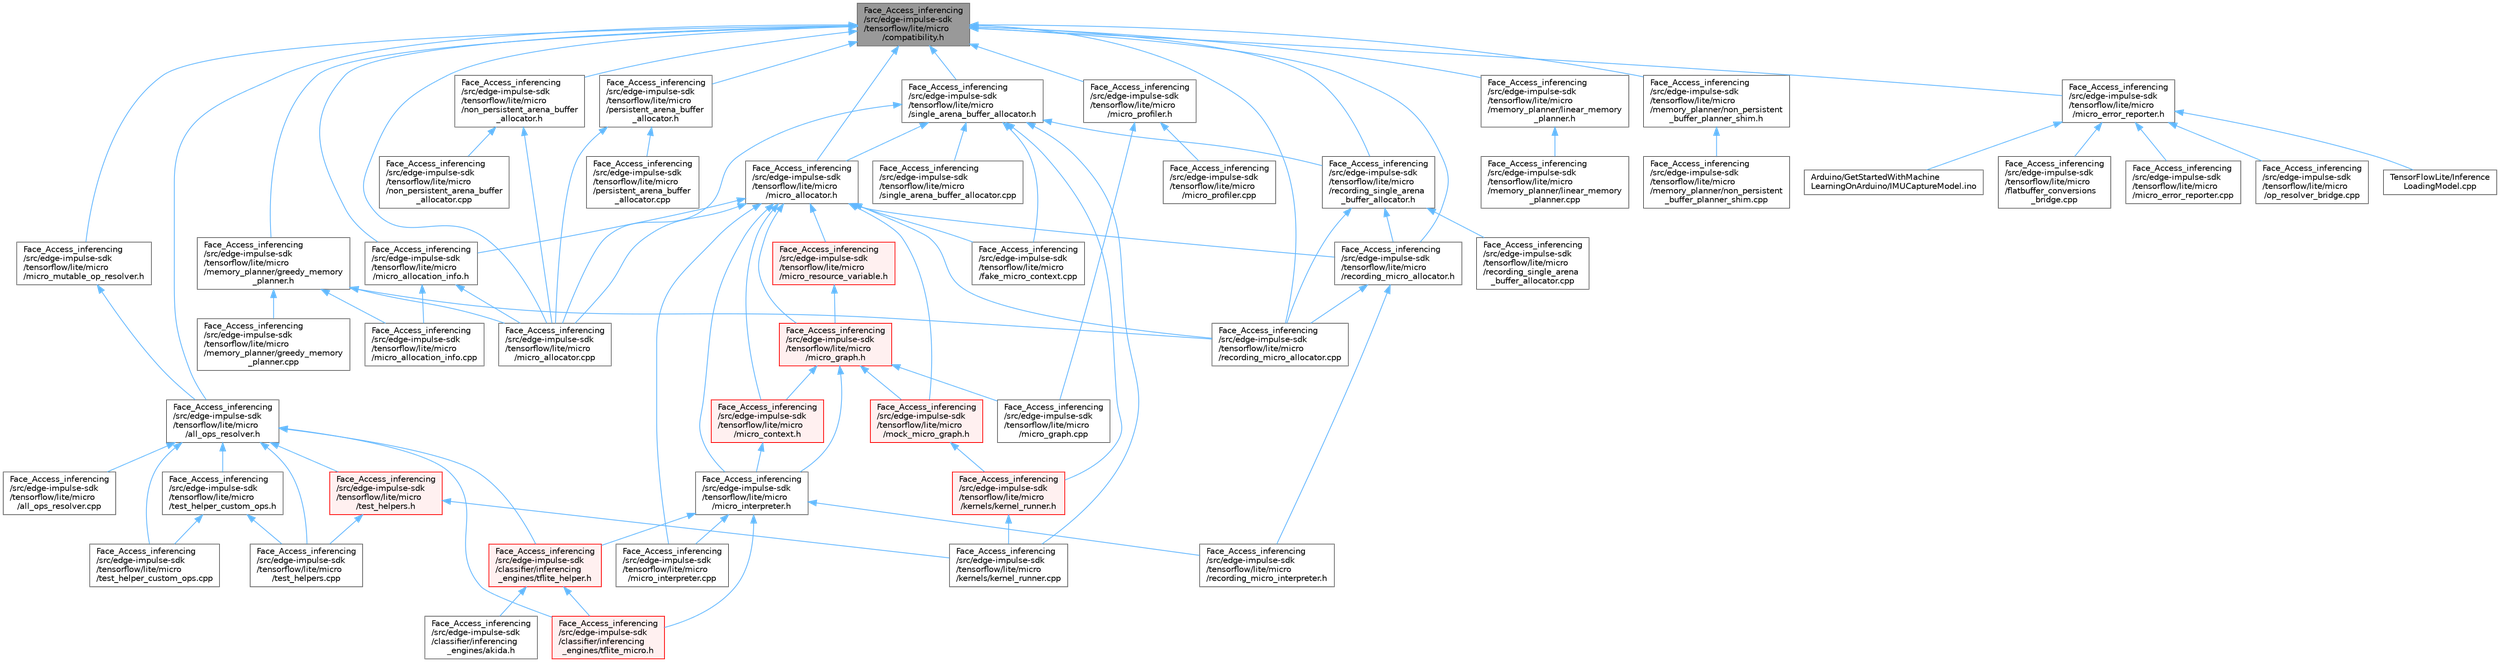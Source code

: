 digraph "Face_Access_inferencing/src/edge-impulse-sdk/tensorflow/lite/micro/compatibility.h"
{
 // LATEX_PDF_SIZE
  bgcolor="transparent";
  edge [fontname=Helvetica,fontsize=10,labelfontname=Helvetica,labelfontsize=10];
  node [fontname=Helvetica,fontsize=10,shape=box,height=0.2,width=0.4];
  Node1 [id="Node000001",label="Face_Access_inferencing\l/src/edge-impulse-sdk\l/tensorflow/lite/micro\l/compatibility.h",height=0.2,width=0.4,color="gray40", fillcolor="grey60", style="filled", fontcolor="black",tooltip=" "];
  Node1 -> Node2 [id="edge1_Node000001_Node000002",dir="back",color="steelblue1",style="solid",tooltip=" "];
  Node2 [id="Node000002",label="Face_Access_inferencing\l/src/edge-impulse-sdk\l/tensorflow/lite/micro\l/all_ops_resolver.h",height=0.2,width=0.4,color="grey40", fillcolor="white", style="filled",URL="$_face___access__inferencing_2src_2edge-impulse-sdk_2tensorflow_2lite_2micro_2all__ops__resolver_8h.html",tooltip=" "];
  Node2 -> Node3 [id="edge2_Node000002_Node000003",dir="back",color="steelblue1",style="solid",tooltip=" "];
  Node3 [id="Node000003",label="Face_Access_inferencing\l/src/edge-impulse-sdk\l/classifier/inferencing\l_engines/tflite_helper.h",height=0.2,width=0.4,color="red", fillcolor="#FFF0F0", style="filled",URL="$tflite__helper_8h.html",tooltip=" "];
  Node3 -> Node4 [id="edge3_Node000003_Node000004",dir="back",color="steelblue1",style="solid",tooltip=" "];
  Node4 [id="Node000004",label="Face_Access_inferencing\l/src/edge-impulse-sdk\l/classifier/inferencing\l_engines/akida.h",height=0.2,width=0.4,color="grey40", fillcolor="white", style="filled",URL="$akida_8h.html",tooltip=" "];
  Node3 -> Node6 [id="edge4_Node000003_Node000006",dir="back",color="steelblue1",style="solid",tooltip=" "];
  Node6 [id="Node000006",label="Face_Access_inferencing\l/src/edge-impulse-sdk\l/classifier/inferencing\l_engines/tflite_micro.h",height=0.2,width=0.4,color="red", fillcolor="#FFF0F0", style="filled",URL="$tflite__micro_8h.html",tooltip=" "];
  Node2 -> Node6 [id="edge5_Node000002_Node000006",dir="back",color="steelblue1",style="solid",tooltip=" "];
  Node2 -> Node39 [id="edge6_Node000002_Node000039",dir="back",color="steelblue1",style="solid",tooltip=" "];
  Node39 [id="Node000039",label="Face_Access_inferencing\l/src/edge-impulse-sdk\l/tensorflow/lite/micro\l/all_ops_resolver.cpp",height=0.2,width=0.4,color="grey40", fillcolor="white", style="filled",URL="$_face___access__inferencing_2src_2edge-impulse-sdk_2tensorflow_2lite_2micro_2all__ops__resolver_8cpp.html",tooltip=" "];
  Node2 -> Node40 [id="edge7_Node000002_Node000040",dir="back",color="steelblue1",style="solid",tooltip=" "];
  Node40 [id="Node000040",label="Face_Access_inferencing\l/src/edge-impulse-sdk\l/tensorflow/lite/micro\l/test_helper_custom_ops.cpp",height=0.2,width=0.4,color="grey40", fillcolor="white", style="filled",URL="$_face___access__inferencing_2src_2edge-impulse-sdk_2tensorflow_2lite_2micro_2test__helper__custom__ops_8cpp.html",tooltip=" "];
  Node2 -> Node41 [id="edge8_Node000002_Node000041",dir="back",color="steelblue1",style="solid",tooltip=" "];
  Node41 [id="Node000041",label="Face_Access_inferencing\l/src/edge-impulse-sdk\l/tensorflow/lite/micro\l/test_helper_custom_ops.h",height=0.2,width=0.4,color="grey40", fillcolor="white", style="filled",URL="$_face___access__inferencing_2src_2edge-impulse-sdk_2tensorflow_2lite_2micro_2test__helper__custom__ops_8h.html",tooltip=" "];
  Node41 -> Node40 [id="edge9_Node000041_Node000040",dir="back",color="steelblue1",style="solid",tooltip=" "];
  Node41 -> Node42 [id="edge10_Node000041_Node000042",dir="back",color="steelblue1",style="solid",tooltip=" "];
  Node42 [id="Node000042",label="Face_Access_inferencing\l/src/edge-impulse-sdk\l/tensorflow/lite/micro\l/test_helpers.cpp",height=0.2,width=0.4,color="grey40", fillcolor="white", style="filled",URL="$_face___access__inferencing_2src_2edge-impulse-sdk_2tensorflow_2lite_2micro_2test__helpers_8cpp.html",tooltip=" "];
  Node2 -> Node42 [id="edge11_Node000002_Node000042",dir="back",color="steelblue1",style="solid",tooltip=" "];
  Node2 -> Node43 [id="edge12_Node000002_Node000043",dir="back",color="steelblue1",style="solid",tooltip=" "];
  Node43 [id="Node000043",label="Face_Access_inferencing\l/src/edge-impulse-sdk\l/tensorflow/lite/micro\l/test_helpers.h",height=0.2,width=0.4,color="red", fillcolor="#FFF0F0", style="filled",URL="$_face___access__inferencing_2src_2edge-impulse-sdk_2tensorflow_2lite_2micro_2test__helpers_8h.html",tooltip=" "];
  Node43 -> Node45 [id="edge13_Node000043_Node000045",dir="back",color="steelblue1",style="solid",tooltip=" "];
  Node45 [id="Node000045",label="Face_Access_inferencing\l/src/edge-impulse-sdk\l/tensorflow/lite/micro\l/kernels/kernel_runner.cpp",height=0.2,width=0.4,color="grey40", fillcolor="white", style="filled",URL="$_face___access__inferencing_2src_2edge-impulse-sdk_2tensorflow_2lite_2micro_2kernels_2kernel__runner_8cpp.html",tooltip=" "];
  Node43 -> Node42 [id="edge14_Node000043_Node000042",dir="back",color="steelblue1",style="solid",tooltip=" "];
  Node1 -> Node48 [id="edge15_Node000001_Node000048",dir="back",color="steelblue1",style="solid",tooltip=" "];
  Node48 [id="Node000048",label="Face_Access_inferencing\l/src/edge-impulse-sdk\l/tensorflow/lite/micro\l/memory_planner/greedy_memory\l_planner.h",height=0.2,width=0.4,color="grey40", fillcolor="white", style="filled",URL="$_face___access__inferencing_2src_2edge-impulse-sdk_2tensorflow_2lite_2micro_2memory__planner_2greedy__memory__planner_8h.html",tooltip=" "];
  Node48 -> Node49 [id="edge16_Node000048_Node000049",dir="back",color="steelblue1",style="solid",tooltip=" "];
  Node49 [id="Node000049",label="Face_Access_inferencing\l/src/edge-impulse-sdk\l/tensorflow/lite/micro\l/memory_planner/greedy_memory\l_planner.cpp",height=0.2,width=0.4,color="grey40", fillcolor="white", style="filled",URL="$_face___access__inferencing_2src_2edge-impulse-sdk_2tensorflow_2lite_2micro_2memory__planner_2greedy__memory__planner_8cpp.html",tooltip=" "];
  Node48 -> Node50 [id="edge17_Node000048_Node000050",dir="back",color="steelblue1",style="solid",tooltip=" "];
  Node50 [id="Node000050",label="Face_Access_inferencing\l/src/edge-impulse-sdk\l/tensorflow/lite/micro\l/micro_allocation_info.cpp",height=0.2,width=0.4,color="grey40", fillcolor="white", style="filled",URL="$_face___access__inferencing_2src_2edge-impulse-sdk_2tensorflow_2lite_2micro_2micro__allocation__info_8cpp.html",tooltip=" "];
  Node48 -> Node51 [id="edge18_Node000048_Node000051",dir="back",color="steelblue1",style="solid",tooltip=" "];
  Node51 [id="Node000051",label="Face_Access_inferencing\l/src/edge-impulse-sdk\l/tensorflow/lite/micro\l/micro_allocator.cpp",height=0.2,width=0.4,color="grey40", fillcolor="white", style="filled",URL="$_face___access__inferencing_2src_2edge-impulse-sdk_2tensorflow_2lite_2micro_2micro__allocator_8cpp.html",tooltip=" "];
  Node48 -> Node52 [id="edge19_Node000048_Node000052",dir="back",color="steelblue1",style="solid",tooltip=" "];
  Node52 [id="Node000052",label="Face_Access_inferencing\l/src/edge-impulse-sdk\l/tensorflow/lite/micro\l/recording_micro_allocator.cpp",height=0.2,width=0.4,color="grey40", fillcolor="white", style="filled",URL="$_face___access__inferencing_2src_2edge-impulse-sdk_2tensorflow_2lite_2micro_2recording__micro__allocator_8cpp.html",tooltip=" "];
  Node1 -> Node53 [id="edge20_Node000001_Node000053",dir="back",color="steelblue1",style="solid",tooltip=" "];
  Node53 [id="Node000053",label="Face_Access_inferencing\l/src/edge-impulse-sdk\l/tensorflow/lite/micro\l/memory_planner/linear_memory\l_planner.h",height=0.2,width=0.4,color="grey40", fillcolor="white", style="filled",URL="$_face___access__inferencing_2src_2edge-impulse-sdk_2tensorflow_2lite_2micro_2memory__planner_2linear__memory__planner_8h.html",tooltip=" "];
  Node53 -> Node54 [id="edge21_Node000053_Node000054",dir="back",color="steelblue1",style="solid",tooltip=" "];
  Node54 [id="Node000054",label="Face_Access_inferencing\l/src/edge-impulse-sdk\l/tensorflow/lite/micro\l/memory_planner/linear_memory\l_planner.cpp",height=0.2,width=0.4,color="grey40", fillcolor="white", style="filled",URL="$_face___access__inferencing_2src_2edge-impulse-sdk_2tensorflow_2lite_2micro_2memory__planner_2linear__memory__planner_8cpp.html",tooltip=" "];
  Node1 -> Node55 [id="edge22_Node000001_Node000055",dir="back",color="steelblue1",style="solid",tooltip=" "];
  Node55 [id="Node000055",label="Face_Access_inferencing\l/src/edge-impulse-sdk\l/tensorflow/lite/micro\l/memory_planner/non_persistent\l_buffer_planner_shim.h",height=0.2,width=0.4,color="grey40", fillcolor="white", style="filled",URL="$_face___access__inferencing_2src_2edge-impulse-sdk_2tensorflow_2lite_2micro_2memory__planner_2no2223cfde05ea17d0b73985ece121ab3d.html",tooltip=" "];
  Node55 -> Node56 [id="edge23_Node000055_Node000056",dir="back",color="steelblue1",style="solid",tooltip=" "];
  Node56 [id="Node000056",label="Face_Access_inferencing\l/src/edge-impulse-sdk\l/tensorflow/lite/micro\l/memory_planner/non_persistent\l_buffer_planner_shim.cpp",height=0.2,width=0.4,color="grey40", fillcolor="white", style="filled",URL="$_face___access__inferencing_2src_2edge-impulse-sdk_2tensorflow_2lite_2micro_2memory__planner_2noaf11cb3da108ce9be87889709a5aeb82.html",tooltip=" "];
  Node1 -> Node57 [id="edge24_Node000001_Node000057",dir="back",color="steelblue1",style="solid",tooltip=" "];
  Node57 [id="Node000057",label="Face_Access_inferencing\l/src/edge-impulse-sdk\l/tensorflow/lite/micro\l/micro_allocation_info.h",height=0.2,width=0.4,color="grey40", fillcolor="white", style="filled",URL="$_face___access__inferencing_2src_2edge-impulse-sdk_2tensorflow_2lite_2micro_2micro__allocation__info_8h.html",tooltip=" "];
  Node57 -> Node50 [id="edge25_Node000057_Node000050",dir="back",color="steelblue1",style="solid",tooltip=" "];
  Node57 -> Node51 [id="edge26_Node000057_Node000051",dir="back",color="steelblue1",style="solid",tooltip=" "];
  Node1 -> Node51 [id="edge27_Node000001_Node000051",dir="back",color="steelblue1",style="solid",tooltip=" "];
  Node1 -> Node58 [id="edge28_Node000001_Node000058",dir="back",color="steelblue1",style="solid",tooltip=" "];
  Node58 [id="Node000058",label="Face_Access_inferencing\l/src/edge-impulse-sdk\l/tensorflow/lite/micro\l/micro_allocator.h",height=0.2,width=0.4,color="grey40", fillcolor="white", style="filled",URL="$_face___access__inferencing_2src_2edge-impulse-sdk_2tensorflow_2lite_2micro_2micro__allocator_8h.html",tooltip=" "];
  Node58 -> Node59 [id="edge29_Node000058_Node000059",dir="back",color="steelblue1",style="solid",tooltip=" "];
  Node59 [id="Node000059",label="Face_Access_inferencing\l/src/edge-impulse-sdk\l/tensorflow/lite/micro\l/fake_micro_context.cpp",height=0.2,width=0.4,color="grey40", fillcolor="white", style="filled",URL="$_face___access__inferencing_2src_2edge-impulse-sdk_2tensorflow_2lite_2micro_2fake__micro__context_8cpp.html",tooltip=" "];
  Node58 -> Node57 [id="edge30_Node000058_Node000057",dir="back",color="steelblue1",style="solid",tooltip=" "];
  Node58 -> Node51 [id="edge31_Node000058_Node000051",dir="back",color="steelblue1",style="solid",tooltip=" "];
  Node58 -> Node60 [id="edge32_Node000058_Node000060",dir="back",color="steelblue1",style="solid",tooltip=" "];
  Node60 [id="Node000060",label="Face_Access_inferencing\l/src/edge-impulse-sdk\l/tensorflow/lite/micro\l/micro_context.h",height=0.2,width=0.4,color="red", fillcolor="#FFF0F0", style="filled",URL="$_face___access__inferencing_2src_2edge-impulse-sdk_2tensorflow_2lite_2micro_2micro__context_8h.html",tooltip=" "];
  Node60 -> Node175 [id="edge33_Node000060_Node000175",dir="back",color="steelblue1",style="solid",tooltip=" "];
  Node175 [id="Node000175",label="Face_Access_inferencing\l/src/edge-impulse-sdk\l/tensorflow/lite/micro\l/micro_interpreter.h",height=0.2,width=0.4,color="grey40", fillcolor="white", style="filled",URL="$_face___access__inferencing_2src_2edge-impulse-sdk_2tensorflow_2lite_2micro_2micro__interpreter_8h.html",tooltip=" "];
  Node175 -> Node3 [id="edge34_Node000175_Node000003",dir="back",color="steelblue1",style="solid",tooltip=" "];
  Node175 -> Node6 [id="edge35_Node000175_Node000006",dir="back",color="steelblue1",style="solid",tooltip=" "];
  Node175 -> Node176 [id="edge36_Node000175_Node000176",dir="back",color="steelblue1",style="solid",tooltip=" "];
  Node176 [id="Node000176",label="Face_Access_inferencing\l/src/edge-impulse-sdk\l/tensorflow/lite/micro\l/micro_interpreter.cpp",height=0.2,width=0.4,color="grey40", fillcolor="white", style="filled",URL="$_face___access__inferencing_2src_2edge-impulse-sdk_2tensorflow_2lite_2micro_2micro__interpreter_8cpp.html",tooltip=" "];
  Node175 -> Node177 [id="edge37_Node000175_Node000177",dir="back",color="steelblue1",style="solid",tooltip=" "];
  Node177 [id="Node000177",label="Face_Access_inferencing\l/src/edge-impulse-sdk\l/tensorflow/lite/micro\l/recording_micro_interpreter.h",height=0.2,width=0.4,color="grey40", fillcolor="white", style="filled",URL="$_face___access__inferencing_2src_2edge-impulse-sdk_2tensorflow_2lite_2micro_2recording__micro__interpreter_8h.html",tooltip=" "];
  Node58 -> Node178 [id="edge38_Node000058_Node000178",dir="back",color="steelblue1",style="solid",tooltip=" "];
  Node178 [id="Node000178",label="Face_Access_inferencing\l/src/edge-impulse-sdk\l/tensorflow/lite/micro\l/micro_graph.h",height=0.2,width=0.4,color="red", fillcolor="#FFF0F0", style="filled",URL="$_face___access__inferencing_2src_2edge-impulse-sdk_2tensorflow_2lite_2micro_2micro__graph_8h.html",tooltip=" "];
  Node178 -> Node60 [id="edge39_Node000178_Node000060",dir="back",color="steelblue1",style="solid",tooltip=" "];
  Node178 -> Node179 [id="edge40_Node000178_Node000179",dir="back",color="steelblue1",style="solid",tooltip=" "];
  Node179 [id="Node000179",label="Face_Access_inferencing\l/src/edge-impulse-sdk\l/tensorflow/lite/micro\l/micro_graph.cpp",height=0.2,width=0.4,color="grey40", fillcolor="white", style="filled",URL="$_face___access__inferencing_2src_2edge-impulse-sdk_2tensorflow_2lite_2micro_2micro__graph_8cpp.html",tooltip=" "];
  Node178 -> Node175 [id="edge41_Node000178_Node000175",dir="back",color="steelblue1",style="solid",tooltip=" "];
  Node178 -> Node180 [id="edge42_Node000178_Node000180",dir="back",color="steelblue1",style="solid",tooltip=" "];
  Node180 [id="Node000180",label="Face_Access_inferencing\l/src/edge-impulse-sdk\l/tensorflow/lite/micro\l/mock_micro_graph.h",height=0.2,width=0.4,color="red", fillcolor="#FFF0F0", style="filled",URL="$_face___access__inferencing_2src_2edge-impulse-sdk_2tensorflow_2lite_2micro_2mock__micro__graph_8h.html",tooltip=" "];
  Node180 -> Node62 [id="edge43_Node000180_Node000062",dir="back",color="steelblue1",style="solid",tooltip=" "];
  Node62 [id="Node000062",label="Face_Access_inferencing\l/src/edge-impulse-sdk\l/tensorflow/lite/micro\l/kernels/kernel_runner.h",height=0.2,width=0.4,color="red", fillcolor="#FFF0F0", style="filled",URL="$_face___access__inferencing_2src_2edge-impulse-sdk_2tensorflow_2lite_2micro_2kernels_2kernel__runner_8h.html",tooltip=" "];
  Node62 -> Node45 [id="edge44_Node000062_Node000045",dir="back",color="steelblue1",style="solid",tooltip=" "];
  Node58 -> Node176 [id="edge45_Node000058_Node000176",dir="back",color="steelblue1",style="solid",tooltip=" "];
  Node58 -> Node175 [id="edge46_Node000058_Node000175",dir="back",color="steelblue1",style="solid",tooltip=" "];
  Node58 -> Node181 [id="edge47_Node000058_Node000181",dir="back",color="steelblue1",style="solid",tooltip=" "];
  Node181 [id="Node000181",label="Face_Access_inferencing\l/src/edge-impulse-sdk\l/tensorflow/lite/micro\l/micro_resource_variable.h",height=0.2,width=0.4,color="red", fillcolor="#FFF0F0", style="filled",URL="$_face___access__inferencing_2src_2edge-impulse-sdk_2tensorflow_2lite_2micro_2micro__resource__variable_8h.html",tooltip=" "];
  Node181 -> Node178 [id="edge48_Node000181_Node000178",dir="back",color="steelblue1",style="solid",tooltip=" "];
  Node58 -> Node180 [id="edge49_Node000058_Node000180",dir="back",color="steelblue1",style="solid",tooltip=" "];
  Node58 -> Node52 [id="edge50_Node000058_Node000052",dir="back",color="steelblue1",style="solid",tooltip=" "];
  Node58 -> Node183 [id="edge51_Node000058_Node000183",dir="back",color="steelblue1",style="solid",tooltip=" "];
  Node183 [id="Node000183",label="Face_Access_inferencing\l/src/edge-impulse-sdk\l/tensorflow/lite/micro\l/recording_micro_allocator.h",height=0.2,width=0.4,color="grey40", fillcolor="white", style="filled",URL="$_face___access__inferencing_2src_2edge-impulse-sdk_2tensorflow_2lite_2micro_2recording__micro__allocator_8h.html",tooltip=" "];
  Node183 -> Node52 [id="edge52_Node000183_Node000052",dir="back",color="steelblue1",style="solid",tooltip=" "];
  Node183 -> Node177 [id="edge53_Node000183_Node000177",dir="back",color="steelblue1",style="solid",tooltip=" "];
  Node1 -> Node184 [id="edge54_Node000001_Node000184",dir="back",color="steelblue1",style="solid",tooltip=" "];
  Node184 [id="Node000184",label="Face_Access_inferencing\l/src/edge-impulse-sdk\l/tensorflow/lite/micro\l/micro_error_reporter.h",height=0.2,width=0.4,color="grey40", fillcolor="white", style="filled",URL="$_face___access__inferencing_2src_2edge-impulse-sdk_2tensorflow_2lite_2micro_2micro__error__reporter_8h.html",tooltip=" "];
  Node184 -> Node185 [id="edge55_Node000184_Node000185",dir="back",color="steelblue1",style="solid",tooltip=" "];
  Node185 [id="Node000185",label="Arduino/GetStartedWithMachine\lLearningOnArduino/IMUCaptureModel.ino",height=0.2,width=0.4,color="grey40", fillcolor="white", style="filled",URL="$_i_m_u_capture_model_8ino.html",tooltip=" "];
  Node184 -> Node186 [id="edge56_Node000184_Node000186",dir="back",color="steelblue1",style="solid",tooltip=" "];
  Node186 [id="Node000186",label="Face_Access_inferencing\l/src/edge-impulse-sdk\l/tensorflow/lite/micro\l/flatbuffer_conversions\l_bridge.cpp",height=0.2,width=0.4,color="grey40", fillcolor="white", style="filled",URL="$_face___access__inferencing_2src_2edge-impulse-sdk_2tensorflow_2lite_2micro_2flatbuffer__conversions__bridge_8cpp.html",tooltip=" "];
  Node184 -> Node187 [id="edge57_Node000184_Node000187",dir="back",color="steelblue1",style="solid",tooltip=" "];
  Node187 [id="Node000187",label="Face_Access_inferencing\l/src/edge-impulse-sdk\l/tensorflow/lite/micro\l/micro_error_reporter.cpp",height=0.2,width=0.4,color="grey40", fillcolor="white", style="filled",URL="$_face___access__inferencing_2src_2edge-impulse-sdk_2tensorflow_2lite_2micro_2micro__error__reporter_8cpp.html",tooltip=" "];
  Node184 -> Node188 [id="edge58_Node000184_Node000188",dir="back",color="steelblue1",style="solid",tooltip=" "];
  Node188 [id="Node000188",label="Face_Access_inferencing\l/src/edge-impulse-sdk\l/tensorflow/lite/micro\l/op_resolver_bridge.cpp",height=0.2,width=0.4,color="grey40", fillcolor="white", style="filled",URL="$_face___access__inferencing_2src_2edge-impulse-sdk_2tensorflow_2lite_2micro_2op__resolver__bridge_8cpp.html",tooltip=" "];
  Node184 -> Node189 [id="edge59_Node000184_Node000189",dir="back",color="steelblue1",style="solid",tooltip=" "];
  Node189 [id="Node000189",label="TensorFlowLite/Inference\lLoadingModel.cpp",height=0.2,width=0.4,color="grey40", fillcolor="white", style="filled",URL="$_inference_loading_model_8cpp.html",tooltip=" "];
  Node1 -> Node134 [id="edge60_Node000001_Node000134",dir="back",color="steelblue1",style="solid",tooltip=" "];
  Node134 [id="Node000134",label="Face_Access_inferencing\l/src/edge-impulse-sdk\l/tensorflow/lite/micro\l/micro_mutable_op_resolver.h",height=0.2,width=0.4,color="grey40", fillcolor="white", style="filled",URL="$_face___access__inferencing_2src_2edge-impulse-sdk_2tensorflow_2lite_2micro_2micro__mutable__op__resolver_8h.html",tooltip=" "];
  Node134 -> Node2 [id="edge61_Node000134_Node000002",dir="back",color="steelblue1",style="solid",tooltip=" "];
  Node1 -> Node190 [id="edge62_Node000001_Node000190",dir="back",color="steelblue1",style="solid",tooltip=" "];
  Node190 [id="Node000190",label="Face_Access_inferencing\l/src/edge-impulse-sdk\l/tensorflow/lite/micro\l/micro_profiler.h",height=0.2,width=0.4,color="grey40", fillcolor="white", style="filled",URL="$_face___access__inferencing_2src_2edge-impulse-sdk_2tensorflow_2lite_2micro_2micro__profiler_8h.html",tooltip=" "];
  Node190 -> Node179 [id="edge63_Node000190_Node000179",dir="back",color="steelblue1",style="solid",tooltip=" "];
  Node190 -> Node191 [id="edge64_Node000190_Node000191",dir="back",color="steelblue1",style="solid",tooltip=" "];
  Node191 [id="Node000191",label="Face_Access_inferencing\l/src/edge-impulse-sdk\l/tensorflow/lite/micro\l/micro_profiler.cpp",height=0.2,width=0.4,color="grey40", fillcolor="white", style="filled",URL="$_face___access__inferencing_2src_2edge-impulse-sdk_2tensorflow_2lite_2micro_2micro__profiler_8cpp.html",tooltip=" "];
  Node1 -> Node192 [id="edge65_Node000001_Node000192",dir="back",color="steelblue1",style="solid",tooltip=" "];
  Node192 [id="Node000192",label="Face_Access_inferencing\l/src/edge-impulse-sdk\l/tensorflow/lite/micro\l/non_persistent_arena_buffer\l_allocator.h",height=0.2,width=0.4,color="grey40", fillcolor="white", style="filled",URL="$_face___access__inferencing_2src_2edge-impulse-sdk_2tensorflow_2lite_2micro_2non__persistent__arena__buffer__allocator_8h.html",tooltip=" "];
  Node192 -> Node51 [id="edge66_Node000192_Node000051",dir="back",color="steelblue1",style="solid",tooltip=" "];
  Node192 -> Node193 [id="edge67_Node000192_Node000193",dir="back",color="steelblue1",style="solid",tooltip=" "];
  Node193 [id="Node000193",label="Face_Access_inferencing\l/src/edge-impulse-sdk\l/tensorflow/lite/micro\l/non_persistent_arena_buffer\l_allocator.cpp",height=0.2,width=0.4,color="grey40", fillcolor="white", style="filled",URL="$_face___access__inferencing_2src_2edge-impulse-sdk_2tensorflow_2lite_2micro_2non__persistent__arena__buffer__allocator_8cpp.html",tooltip=" "];
  Node1 -> Node194 [id="edge68_Node000001_Node000194",dir="back",color="steelblue1",style="solid",tooltip=" "];
  Node194 [id="Node000194",label="Face_Access_inferencing\l/src/edge-impulse-sdk\l/tensorflow/lite/micro\l/persistent_arena_buffer\l_allocator.h",height=0.2,width=0.4,color="grey40", fillcolor="white", style="filled",URL="$_face___access__inferencing_2src_2edge-impulse-sdk_2tensorflow_2lite_2micro_2persistent__arena__buffer__allocator_8h.html",tooltip=" "];
  Node194 -> Node51 [id="edge69_Node000194_Node000051",dir="back",color="steelblue1",style="solid",tooltip=" "];
  Node194 -> Node195 [id="edge70_Node000194_Node000195",dir="back",color="steelblue1",style="solid",tooltip=" "];
  Node195 [id="Node000195",label="Face_Access_inferencing\l/src/edge-impulse-sdk\l/tensorflow/lite/micro\l/persistent_arena_buffer\l_allocator.cpp",height=0.2,width=0.4,color="grey40", fillcolor="white", style="filled",URL="$_face___access__inferencing_2src_2edge-impulse-sdk_2tensorflow_2lite_2micro_2persistent__arena__buffer__allocator_8cpp.html",tooltip=" "];
  Node1 -> Node52 [id="edge71_Node000001_Node000052",dir="back",color="steelblue1",style="solid",tooltip=" "];
  Node1 -> Node183 [id="edge72_Node000001_Node000183",dir="back",color="steelblue1",style="solid",tooltip=" "];
  Node1 -> Node196 [id="edge73_Node000001_Node000196",dir="back",color="steelblue1",style="solid",tooltip=" "];
  Node196 [id="Node000196",label="Face_Access_inferencing\l/src/edge-impulse-sdk\l/tensorflow/lite/micro\l/recording_single_arena\l_buffer_allocator.h",height=0.2,width=0.4,color="grey40", fillcolor="white", style="filled",URL="$_face___access__inferencing_2src_2edge-impulse-sdk_2tensorflow_2lite_2micro_2recording__single__arena__buffer__allocator_8h.html",tooltip=" "];
  Node196 -> Node52 [id="edge74_Node000196_Node000052",dir="back",color="steelblue1",style="solid",tooltip=" "];
  Node196 -> Node183 [id="edge75_Node000196_Node000183",dir="back",color="steelblue1",style="solid",tooltip=" "];
  Node196 -> Node197 [id="edge76_Node000196_Node000197",dir="back",color="steelblue1",style="solid",tooltip=" "];
  Node197 [id="Node000197",label="Face_Access_inferencing\l/src/edge-impulse-sdk\l/tensorflow/lite/micro\l/recording_single_arena\l_buffer_allocator.cpp",height=0.2,width=0.4,color="grey40", fillcolor="white", style="filled",URL="$_face___access__inferencing_2src_2edge-impulse-sdk_2tensorflow_2lite_2micro_2recording__single__arena__buffer__allocator_8cpp.html",tooltip=" "];
  Node1 -> Node198 [id="edge77_Node000001_Node000198",dir="back",color="steelblue1",style="solid",tooltip=" "];
  Node198 [id="Node000198",label="Face_Access_inferencing\l/src/edge-impulse-sdk\l/tensorflow/lite/micro\l/single_arena_buffer_allocator.h",height=0.2,width=0.4,color="grey40", fillcolor="white", style="filled",URL="$_face___access__inferencing_2src_2edge-impulse-sdk_2tensorflow_2lite_2micro_2single__arena__buffer__allocator_8h.html",tooltip=" "];
  Node198 -> Node59 [id="edge78_Node000198_Node000059",dir="back",color="steelblue1",style="solid",tooltip=" "];
  Node198 -> Node45 [id="edge79_Node000198_Node000045",dir="back",color="steelblue1",style="solid",tooltip=" "];
  Node198 -> Node62 [id="edge80_Node000198_Node000062",dir="back",color="steelblue1",style="solid",tooltip=" "];
  Node198 -> Node51 [id="edge81_Node000198_Node000051",dir="back",color="steelblue1",style="solid",tooltip=" "];
  Node198 -> Node58 [id="edge82_Node000198_Node000058",dir="back",color="steelblue1",style="solid",tooltip=" "];
  Node198 -> Node196 [id="edge83_Node000198_Node000196",dir="back",color="steelblue1",style="solid",tooltip=" "];
  Node198 -> Node199 [id="edge84_Node000198_Node000199",dir="back",color="steelblue1",style="solid",tooltip=" "];
  Node199 [id="Node000199",label="Face_Access_inferencing\l/src/edge-impulse-sdk\l/tensorflow/lite/micro\l/single_arena_buffer_allocator.cpp",height=0.2,width=0.4,color="grey40", fillcolor="white", style="filled",URL="$_face___access__inferencing_2src_2edge-impulse-sdk_2tensorflow_2lite_2micro_2single__arena__buffer__allocator_8cpp.html",tooltip=" "];
}
